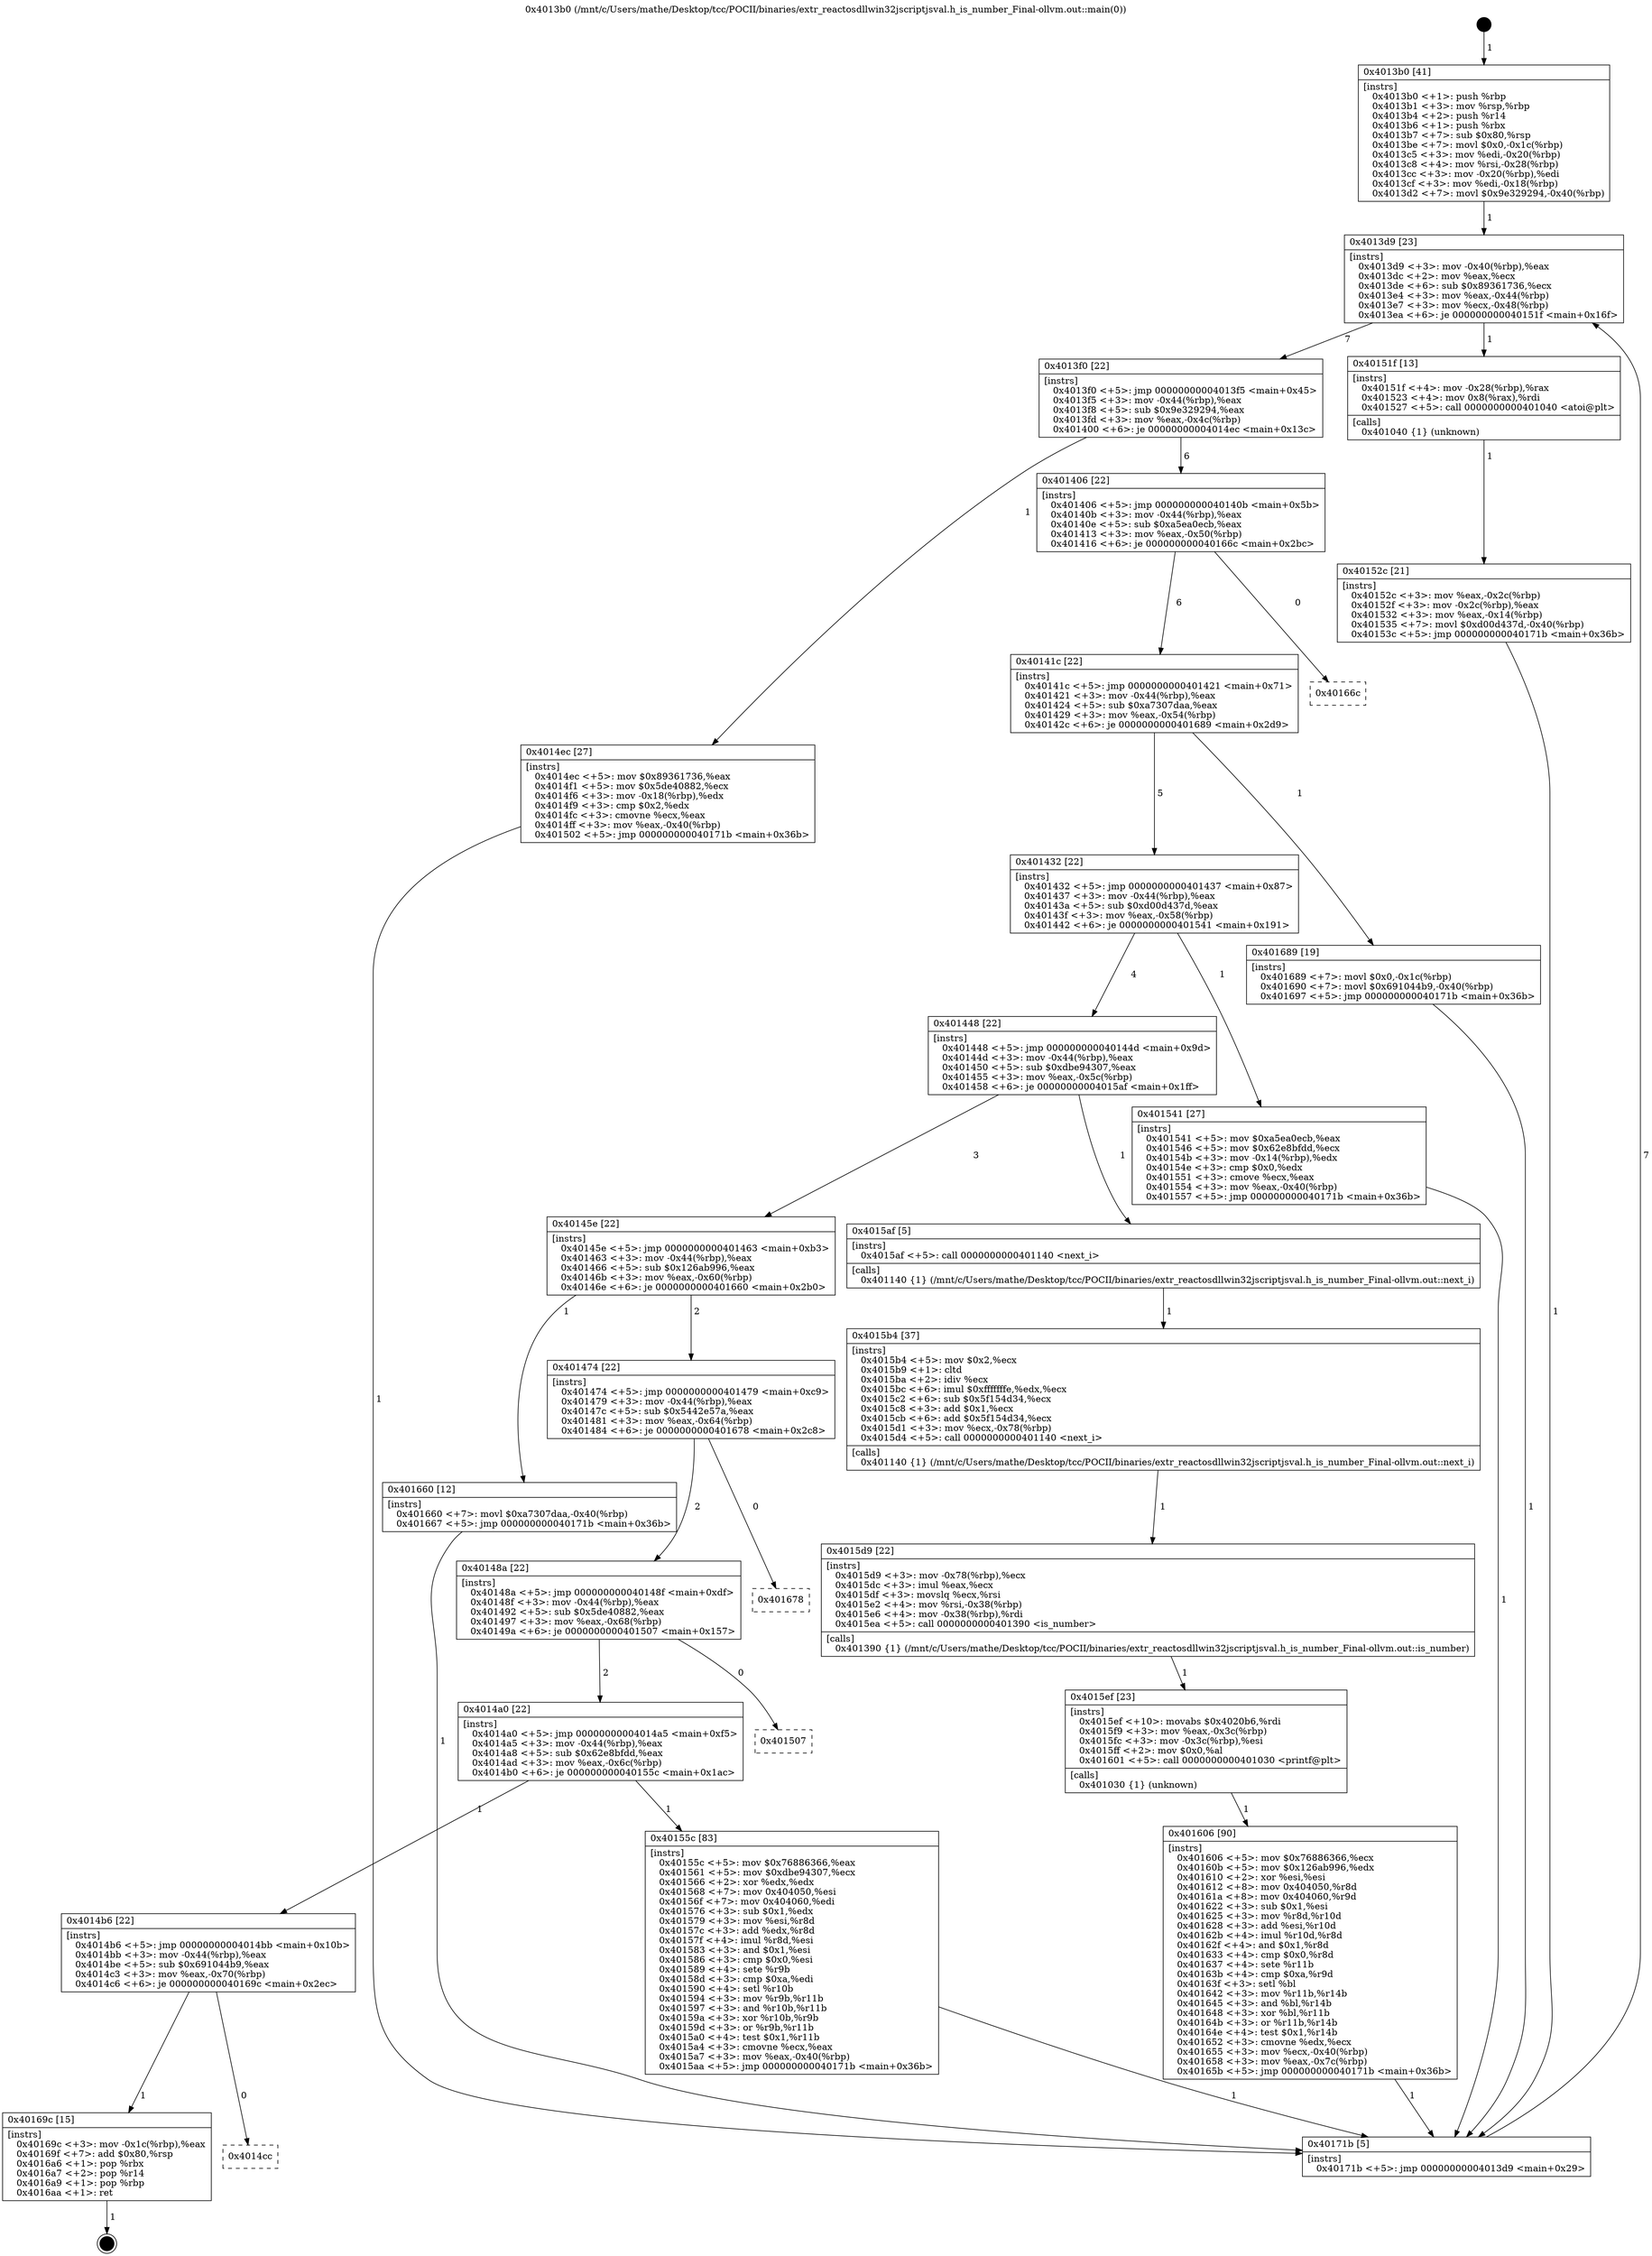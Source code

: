 digraph "0x4013b0" {
  label = "0x4013b0 (/mnt/c/Users/mathe/Desktop/tcc/POCII/binaries/extr_reactosdllwin32jscriptjsval.h_is_number_Final-ollvm.out::main(0))"
  labelloc = "t"
  node[shape=record]

  Entry [label="",width=0.3,height=0.3,shape=circle,fillcolor=black,style=filled]
  "0x4013d9" [label="{
     0x4013d9 [23]\l
     | [instrs]\l
     &nbsp;&nbsp;0x4013d9 \<+3\>: mov -0x40(%rbp),%eax\l
     &nbsp;&nbsp;0x4013dc \<+2\>: mov %eax,%ecx\l
     &nbsp;&nbsp;0x4013de \<+6\>: sub $0x89361736,%ecx\l
     &nbsp;&nbsp;0x4013e4 \<+3\>: mov %eax,-0x44(%rbp)\l
     &nbsp;&nbsp;0x4013e7 \<+3\>: mov %ecx,-0x48(%rbp)\l
     &nbsp;&nbsp;0x4013ea \<+6\>: je 000000000040151f \<main+0x16f\>\l
  }"]
  "0x40151f" [label="{
     0x40151f [13]\l
     | [instrs]\l
     &nbsp;&nbsp;0x40151f \<+4\>: mov -0x28(%rbp),%rax\l
     &nbsp;&nbsp;0x401523 \<+4\>: mov 0x8(%rax),%rdi\l
     &nbsp;&nbsp;0x401527 \<+5\>: call 0000000000401040 \<atoi@plt\>\l
     | [calls]\l
     &nbsp;&nbsp;0x401040 \{1\} (unknown)\l
  }"]
  "0x4013f0" [label="{
     0x4013f0 [22]\l
     | [instrs]\l
     &nbsp;&nbsp;0x4013f0 \<+5\>: jmp 00000000004013f5 \<main+0x45\>\l
     &nbsp;&nbsp;0x4013f5 \<+3\>: mov -0x44(%rbp),%eax\l
     &nbsp;&nbsp;0x4013f8 \<+5\>: sub $0x9e329294,%eax\l
     &nbsp;&nbsp;0x4013fd \<+3\>: mov %eax,-0x4c(%rbp)\l
     &nbsp;&nbsp;0x401400 \<+6\>: je 00000000004014ec \<main+0x13c\>\l
  }"]
  Exit [label="",width=0.3,height=0.3,shape=circle,fillcolor=black,style=filled,peripheries=2]
  "0x4014ec" [label="{
     0x4014ec [27]\l
     | [instrs]\l
     &nbsp;&nbsp;0x4014ec \<+5\>: mov $0x89361736,%eax\l
     &nbsp;&nbsp;0x4014f1 \<+5\>: mov $0x5de40882,%ecx\l
     &nbsp;&nbsp;0x4014f6 \<+3\>: mov -0x18(%rbp),%edx\l
     &nbsp;&nbsp;0x4014f9 \<+3\>: cmp $0x2,%edx\l
     &nbsp;&nbsp;0x4014fc \<+3\>: cmovne %ecx,%eax\l
     &nbsp;&nbsp;0x4014ff \<+3\>: mov %eax,-0x40(%rbp)\l
     &nbsp;&nbsp;0x401502 \<+5\>: jmp 000000000040171b \<main+0x36b\>\l
  }"]
  "0x401406" [label="{
     0x401406 [22]\l
     | [instrs]\l
     &nbsp;&nbsp;0x401406 \<+5\>: jmp 000000000040140b \<main+0x5b\>\l
     &nbsp;&nbsp;0x40140b \<+3\>: mov -0x44(%rbp),%eax\l
     &nbsp;&nbsp;0x40140e \<+5\>: sub $0xa5ea0ecb,%eax\l
     &nbsp;&nbsp;0x401413 \<+3\>: mov %eax,-0x50(%rbp)\l
     &nbsp;&nbsp;0x401416 \<+6\>: je 000000000040166c \<main+0x2bc\>\l
  }"]
  "0x40171b" [label="{
     0x40171b [5]\l
     | [instrs]\l
     &nbsp;&nbsp;0x40171b \<+5\>: jmp 00000000004013d9 \<main+0x29\>\l
  }"]
  "0x4013b0" [label="{
     0x4013b0 [41]\l
     | [instrs]\l
     &nbsp;&nbsp;0x4013b0 \<+1\>: push %rbp\l
     &nbsp;&nbsp;0x4013b1 \<+3\>: mov %rsp,%rbp\l
     &nbsp;&nbsp;0x4013b4 \<+2\>: push %r14\l
     &nbsp;&nbsp;0x4013b6 \<+1\>: push %rbx\l
     &nbsp;&nbsp;0x4013b7 \<+7\>: sub $0x80,%rsp\l
     &nbsp;&nbsp;0x4013be \<+7\>: movl $0x0,-0x1c(%rbp)\l
     &nbsp;&nbsp;0x4013c5 \<+3\>: mov %edi,-0x20(%rbp)\l
     &nbsp;&nbsp;0x4013c8 \<+4\>: mov %rsi,-0x28(%rbp)\l
     &nbsp;&nbsp;0x4013cc \<+3\>: mov -0x20(%rbp),%edi\l
     &nbsp;&nbsp;0x4013cf \<+3\>: mov %edi,-0x18(%rbp)\l
     &nbsp;&nbsp;0x4013d2 \<+7\>: movl $0x9e329294,-0x40(%rbp)\l
  }"]
  "0x40152c" [label="{
     0x40152c [21]\l
     | [instrs]\l
     &nbsp;&nbsp;0x40152c \<+3\>: mov %eax,-0x2c(%rbp)\l
     &nbsp;&nbsp;0x40152f \<+3\>: mov -0x2c(%rbp),%eax\l
     &nbsp;&nbsp;0x401532 \<+3\>: mov %eax,-0x14(%rbp)\l
     &nbsp;&nbsp;0x401535 \<+7\>: movl $0xd00d437d,-0x40(%rbp)\l
     &nbsp;&nbsp;0x40153c \<+5\>: jmp 000000000040171b \<main+0x36b\>\l
  }"]
  "0x4014cc" [label="{
     0x4014cc\l
  }", style=dashed]
  "0x40166c" [label="{
     0x40166c\l
  }", style=dashed]
  "0x40141c" [label="{
     0x40141c [22]\l
     | [instrs]\l
     &nbsp;&nbsp;0x40141c \<+5\>: jmp 0000000000401421 \<main+0x71\>\l
     &nbsp;&nbsp;0x401421 \<+3\>: mov -0x44(%rbp),%eax\l
     &nbsp;&nbsp;0x401424 \<+5\>: sub $0xa7307daa,%eax\l
     &nbsp;&nbsp;0x401429 \<+3\>: mov %eax,-0x54(%rbp)\l
     &nbsp;&nbsp;0x40142c \<+6\>: je 0000000000401689 \<main+0x2d9\>\l
  }"]
  "0x40169c" [label="{
     0x40169c [15]\l
     | [instrs]\l
     &nbsp;&nbsp;0x40169c \<+3\>: mov -0x1c(%rbp),%eax\l
     &nbsp;&nbsp;0x40169f \<+7\>: add $0x80,%rsp\l
     &nbsp;&nbsp;0x4016a6 \<+1\>: pop %rbx\l
     &nbsp;&nbsp;0x4016a7 \<+2\>: pop %r14\l
     &nbsp;&nbsp;0x4016a9 \<+1\>: pop %rbp\l
     &nbsp;&nbsp;0x4016aa \<+1\>: ret\l
  }"]
  "0x401689" [label="{
     0x401689 [19]\l
     | [instrs]\l
     &nbsp;&nbsp;0x401689 \<+7\>: movl $0x0,-0x1c(%rbp)\l
     &nbsp;&nbsp;0x401690 \<+7\>: movl $0x691044b9,-0x40(%rbp)\l
     &nbsp;&nbsp;0x401697 \<+5\>: jmp 000000000040171b \<main+0x36b\>\l
  }"]
  "0x401432" [label="{
     0x401432 [22]\l
     | [instrs]\l
     &nbsp;&nbsp;0x401432 \<+5\>: jmp 0000000000401437 \<main+0x87\>\l
     &nbsp;&nbsp;0x401437 \<+3\>: mov -0x44(%rbp),%eax\l
     &nbsp;&nbsp;0x40143a \<+5\>: sub $0xd00d437d,%eax\l
     &nbsp;&nbsp;0x40143f \<+3\>: mov %eax,-0x58(%rbp)\l
     &nbsp;&nbsp;0x401442 \<+6\>: je 0000000000401541 \<main+0x191\>\l
  }"]
  "0x401606" [label="{
     0x401606 [90]\l
     | [instrs]\l
     &nbsp;&nbsp;0x401606 \<+5\>: mov $0x76886366,%ecx\l
     &nbsp;&nbsp;0x40160b \<+5\>: mov $0x126ab996,%edx\l
     &nbsp;&nbsp;0x401610 \<+2\>: xor %esi,%esi\l
     &nbsp;&nbsp;0x401612 \<+8\>: mov 0x404050,%r8d\l
     &nbsp;&nbsp;0x40161a \<+8\>: mov 0x404060,%r9d\l
     &nbsp;&nbsp;0x401622 \<+3\>: sub $0x1,%esi\l
     &nbsp;&nbsp;0x401625 \<+3\>: mov %r8d,%r10d\l
     &nbsp;&nbsp;0x401628 \<+3\>: add %esi,%r10d\l
     &nbsp;&nbsp;0x40162b \<+4\>: imul %r10d,%r8d\l
     &nbsp;&nbsp;0x40162f \<+4\>: and $0x1,%r8d\l
     &nbsp;&nbsp;0x401633 \<+4\>: cmp $0x0,%r8d\l
     &nbsp;&nbsp;0x401637 \<+4\>: sete %r11b\l
     &nbsp;&nbsp;0x40163b \<+4\>: cmp $0xa,%r9d\l
     &nbsp;&nbsp;0x40163f \<+3\>: setl %bl\l
     &nbsp;&nbsp;0x401642 \<+3\>: mov %r11b,%r14b\l
     &nbsp;&nbsp;0x401645 \<+3\>: and %bl,%r14b\l
     &nbsp;&nbsp;0x401648 \<+3\>: xor %bl,%r11b\l
     &nbsp;&nbsp;0x40164b \<+3\>: or %r11b,%r14b\l
     &nbsp;&nbsp;0x40164e \<+4\>: test $0x1,%r14b\l
     &nbsp;&nbsp;0x401652 \<+3\>: cmovne %edx,%ecx\l
     &nbsp;&nbsp;0x401655 \<+3\>: mov %ecx,-0x40(%rbp)\l
     &nbsp;&nbsp;0x401658 \<+3\>: mov %eax,-0x7c(%rbp)\l
     &nbsp;&nbsp;0x40165b \<+5\>: jmp 000000000040171b \<main+0x36b\>\l
  }"]
  "0x401541" [label="{
     0x401541 [27]\l
     | [instrs]\l
     &nbsp;&nbsp;0x401541 \<+5\>: mov $0xa5ea0ecb,%eax\l
     &nbsp;&nbsp;0x401546 \<+5\>: mov $0x62e8bfdd,%ecx\l
     &nbsp;&nbsp;0x40154b \<+3\>: mov -0x14(%rbp),%edx\l
     &nbsp;&nbsp;0x40154e \<+3\>: cmp $0x0,%edx\l
     &nbsp;&nbsp;0x401551 \<+3\>: cmove %ecx,%eax\l
     &nbsp;&nbsp;0x401554 \<+3\>: mov %eax,-0x40(%rbp)\l
     &nbsp;&nbsp;0x401557 \<+5\>: jmp 000000000040171b \<main+0x36b\>\l
  }"]
  "0x401448" [label="{
     0x401448 [22]\l
     | [instrs]\l
     &nbsp;&nbsp;0x401448 \<+5\>: jmp 000000000040144d \<main+0x9d\>\l
     &nbsp;&nbsp;0x40144d \<+3\>: mov -0x44(%rbp),%eax\l
     &nbsp;&nbsp;0x401450 \<+5\>: sub $0xdbe94307,%eax\l
     &nbsp;&nbsp;0x401455 \<+3\>: mov %eax,-0x5c(%rbp)\l
     &nbsp;&nbsp;0x401458 \<+6\>: je 00000000004015af \<main+0x1ff\>\l
  }"]
  "0x4015ef" [label="{
     0x4015ef [23]\l
     | [instrs]\l
     &nbsp;&nbsp;0x4015ef \<+10\>: movabs $0x4020b6,%rdi\l
     &nbsp;&nbsp;0x4015f9 \<+3\>: mov %eax,-0x3c(%rbp)\l
     &nbsp;&nbsp;0x4015fc \<+3\>: mov -0x3c(%rbp),%esi\l
     &nbsp;&nbsp;0x4015ff \<+2\>: mov $0x0,%al\l
     &nbsp;&nbsp;0x401601 \<+5\>: call 0000000000401030 \<printf@plt\>\l
     | [calls]\l
     &nbsp;&nbsp;0x401030 \{1\} (unknown)\l
  }"]
  "0x4015af" [label="{
     0x4015af [5]\l
     | [instrs]\l
     &nbsp;&nbsp;0x4015af \<+5\>: call 0000000000401140 \<next_i\>\l
     | [calls]\l
     &nbsp;&nbsp;0x401140 \{1\} (/mnt/c/Users/mathe/Desktop/tcc/POCII/binaries/extr_reactosdllwin32jscriptjsval.h_is_number_Final-ollvm.out::next_i)\l
  }"]
  "0x40145e" [label="{
     0x40145e [22]\l
     | [instrs]\l
     &nbsp;&nbsp;0x40145e \<+5\>: jmp 0000000000401463 \<main+0xb3\>\l
     &nbsp;&nbsp;0x401463 \<+3\>: mov -0x44(%rbp),%eax\l
     &nbsp;&nbsp;0x401466 \<+5\>: sub $0x126ab996,%eax\l
     &nbsp;&nbsp;0x40146b \<+3\>: mov %eax,-0x60(%rbp)\l
     &nbsp;&nbsp;0x40146e \<+6\>: je 0000000000401660 \<main+0x2b0\>\l
  }"]
  "0x4015d9" [label="{
     0x4015d9 [22]\l
     | [instrs]\l
     &nbsp;&nbsp;0x4015d9 \<+3\>: mov -0x78(%rbp),%ecx\l
     &nbsp;&nbsp;0x4015dc \<+3\>: imul %eax,%ecx\l
     &nbsp;&nbsp;0x4015df \<+3\>: movslq %ecx,%rsi\l
     &nbsp;&nbsp;0x4015e2 \<+4\>: mov %rsi,-0x38(%rbp)\l
     &nbsp;&nbsp;0x4015e6 \<+4\>: mov -0x38(%rbp),%rdi\l
     &nbsp;&nbsp;0x4015ea \<+5\>: call 0000000000401390 \<is_number\>\l
     | [calls]\l
     &nbsp;&nbsp;0x401390 \{1\} (/mnt/c/Users/mathe/Desktop/tcc/POCII/binaries/extr_reactosdllwin32jscriptjsval.h_is_number_Final-ollvm.out::is_number)\l
  }"]
  "0x401660" [label="{
     0x401660 [12]\l
     | [instrs]\l
     &nbsp;&nbsp;0x401660 \<+7\>: movl $0xa7307daa,-0x40(%rbp)\l
     &nbsp;&nbsp;0x401667 \<+5\>: jmp 000000000040171b \<main+0x36b\>\l
  }"]
  "0x401474" [label="{
     0x401474 [22]\l
     | [instrs]\l
     &nbsp;&nbsp;0x401474 \<+5\>: jmp 0000000000401479 \<main+0xc9\>\l
     &nbsp;&nbsp;0x401479 \<+3\>: mov -0x44(%rbp),%eax\l
     &nbsp;&nbsp;0x40147c \<+5\>: sub $0x5442e57a,%eax\l
     &nbsp;&nbsp;0x401481 \<+3\>: mov %eax,-0x64(%rbp)\l
     &nbsp;&nbsp;0x401484 \<+6\>: je 0000000000401678 \<main+0x2c8\>\l
  }"]
  "0x4015b4" [label="{
     0x4015b4 [37]\l
     | [instrs]\l
     &nbsp;&nbsp;0x4015b4 \<+5\>: mov $0x2,%ecx\l
     &nbsp;&nbsp;0x4015b9 \<+1\>: cltd\l
     &nbsp;&nbsp;0x4015ba \<+2\>: idiv %ecx\l
     &nbsp;&nbsp;0x4015bc \<+6\>: imul $0xfffffffe,%edx,%ecx\l
     &nbsp;&nbsp;0x4015c2 \<+6\>: sub $0x5f154d34,%ecx\l
     &nbsp;&nbsp;0x4015c8 \<+3\>: add $0x1,%ecx\l
     &nbsp;&nbsp;0x4015cb \<+6\>: add $0x5f154d34,%ecx\l
     &nbsp;&nbsp;0x4015d1 \<+3\>: mov %ecx,-0x78(%rbp)\l
     &nbsp;&nbsp;0x4015d4 \<+5\>: call 0000000000401140 \<next_i\>\l
     | [calls]\l
     &nbsp;&nbsp;0x401140 \{1\} (/mnt/c/Users/mathe/Desktop/tcc/POCII/binaries/extr_reactosdllwin32jscriptjsval.h_is_number_Final-ollvm.out::next_i)\l
  }"]
  "0x401678" [label="{
     0x401678\l
  }", style=dashed]
  "0x40148a" [label="{
     0x40148a [22]\l
     | [instrs]\l
     &nbsp;&nbsp;0x40148a \<+5\>: jmp 000000000040148f \<main+0xdf\>\l
     &nbsp;&nbsp;0x40148f \<+3\>: mov -0x44(%rbp),%eax\l
     &nbsp;&nbsp;0x401492 \<+5\>: sub $0x5de40882,%eax\l
     &nbsp;&nbsp;0x401497 \<+3\>: mov %eax,-0x68(%rbp)\l
     &nbsp;&nbsp;0x40149a \<+6\>: je 0000000000401507 \<main+0x157\>\l
  }"]
  "0x4014b6" [label="{
     0x4014b6 [22]\l
     | [instrs]\l
     &nbsp;&nbsp;0x4014b6 \<+5\>: jmp 00000000004014bb \<main+0x10b\>\l
     &nbsp;&nbsp;0x4014bb \<+3\>: mov -0x44(%rbp),%eax\l
     &nbsp;&nbsp;0x4014be \<+5\>: sub $0x691044b9,%eax\l
     &nbsp;&nbsp;0x4014c3 \<+3\>: mov %eax,-0x70(%rbp)\l
     &nbsp;&nbsp;0x4014c6 \<+6\>: je 000000000040169c \<main+0x2ec\>\l
  }"]
  "0x401507" [label="{
     0x401507\l
  }", style=dashed]
  "0x4014a0" [label="{
     0x4014a0 [22]\l
     | [instrs]\l
     &nbsp;&nbsp;0x4014a0 \<+5\>: jmp 00000000004014a5 \<main+0xf5\>\l
     &nbsp;&nbsp;0x4014a5 \<+3\>: mov -0x44(%rbp),%eax\l
     &nbsp;&nbsp;0x4014a8 \<+5\>: sub $0x62e8bfdd,%eax\l
     &nbsp;&nbsp;0x4014ad \<+3\>: mov %eax,-0x6c(%rbp)\l
     &nbsp;&nbsp;0x4014b0 \<+6\>: je 000000000040155c \<main+0x1ac\>\l
  }"]
  "0x40155c" [label="{
     0x40155c [83]\l
     | [instrs]\l
     &nbsp;&nbsp;0x40155c \<+5\>: mov $0x76886366,%eax\l
     &nbsp;&nbsp;0x401561 \<+5\>: mov $0xdbe94307,%ecx\l
     &nbsp;&nbsp;0x401566 \<+2\>: xor %edx,%edx\l
     &nbsp;&nbsp;0x401568 \<+7\>: mov 0x404050,%esi\l
     &nbsp;&nbsp;0x40156f \<+7\>: mov 0x404060,%edi\l
     &nbsp;&nbsp;0x401576 \<+3\>: sub $0x1,%edx\l
     &nbsp;&nbsp;0x401579 \<+3\>: mov %esi,%r8d\l
     &nbsp;&nbsp;0x40157c \<+3\>: add %edx,%r8d\l
     &nbsp;&nbsp;0x40157f \<+4\>: imul %r8d,%esi\l
     &nbsp;&nbsp;0x401583 \<+3\>: and $0x1,%esi\l
     &nbsp;&nbsp;0x401586 \<+3\>: cmp $0x0,%esi\l
     &nbsp;&nbsp;0x401589 \<+4\>: sete %r9b\l
     &nbsp;&nbsp;0x40158d \<+3\>: cmp $0xa,%edi\l
     &nbsp;&nbsp;0x401590 \<+4\>: setl %r10b\l
     &nbsp;&nbsp;0x401594 \<+3\>: mov %r9b,%r11b\l
     &nbsp;&nbsp;0x401597 \<+3\>: and %r10b,%r11b\l
     &nbsp;&nbsp;0x40159a \<+3\>: xor %r10b,%r9b\l
     &nbsp;&nbsp;0x40159d \<+3\>: or %r9b,%r11b\l
     &nbsp;&nbsp;0x4015a0 \<+4\>: test $0x1,%r11b\l
     &nbsp;&nbsp;0x4015a4 \<+3\>: cmovne %ecx,%eax\l
     &nbsp;&nbsp;0x4015a7 \<+3\>: mov %eax,-0x40(%rbp)\l
     &nbsp;&nbsp;0x4015aa \<+5\>: jmp 000000000040171b \<main+0x36b\>\l
  }"]
  Entry -> "0x4013b0" [label=" 1"]
  "0x4013d9" -> "0x40151f" [label=" 1"]
  "0x4013d9" -> "0x4013f0" [label=" 7"]
  "0x40169c" -> Exit [label=" 1"]
  "0x4013f0" -> "0x4014ec" [label=" 1"]
  "0x4013f0" -> "0x401406" [label=" 6"]
  "0x4014ec" -> "0x40171b" [label=" 1"]
  "0x4013b0" -> "0x4013d9" [label=" 1"]
  "0x40171b" -> "0x4013d9" [label=" 7"]
  "0x40151f" -> "0x40152c" [label=" 1"]
  "0x40152c" -> "0x40171b" [label=" 1"]
  "0x4014b6" -> "0x4014cc" [label=" 0"]
  "0x401406" -> "0x40166c" [label=" 0"]
  "0x401406" -> "0x40141c" [label=" 6"]
  "0x4014b6" -> "0x40169c" [label=" 1"]
  "0x40141c" -> "0x401689" [label=" 1"]
  "0x40141c" -> "0x401432" [label=" 5"]
  "0x401689" -> "0x40171b" [label=" 1"]
  "0x401432" -> "0x401541" [label=" 1"]
  "0x401432" -> "0x401448" [label=" 4"]
  "0x401541" -> "0x40171b" [label=" 1"]
  "0x401660" -> "0x40171b" [label=" 1"]
  "0x401448" -> "0x4015af" [label=" 1"]
  "0x401448" -> "0x40145e" [label=" 3"]
  "0x401606" -> "0x40171b" [label=" 1"]
  "0x40145e" -> "0x401660" [label=" 1"]
  "0x40145e" -> "0x401474" [label=" 2"]
  "0x4015ef" -> "0x401606" [label=" 1"]
  "0x401474" -> "0x401678" [label=" 0"]
  "0x401474" -> "0x40148a" [label=" 2"]
  "0x4015d9" -> "0x4015ef" [label=" 1"]
  "0x40148a" -> "0x401507" [label=" 0"]
  "0x40148a" -> "0x4014a0" [label=" 2"]
  "0x4015b4" -> "0x4015d9" [label=" 1"]
  "0x4014a0" -> "0x40155c" [label=" 1"]
  "0x4014a0" -> "0x4014b6" [label=" 1"]
  "0x40155c" -> "0x40171b" [label=" 1"]
  "0x4015af" -> "0x4015b4" [label=" 1"]
}
